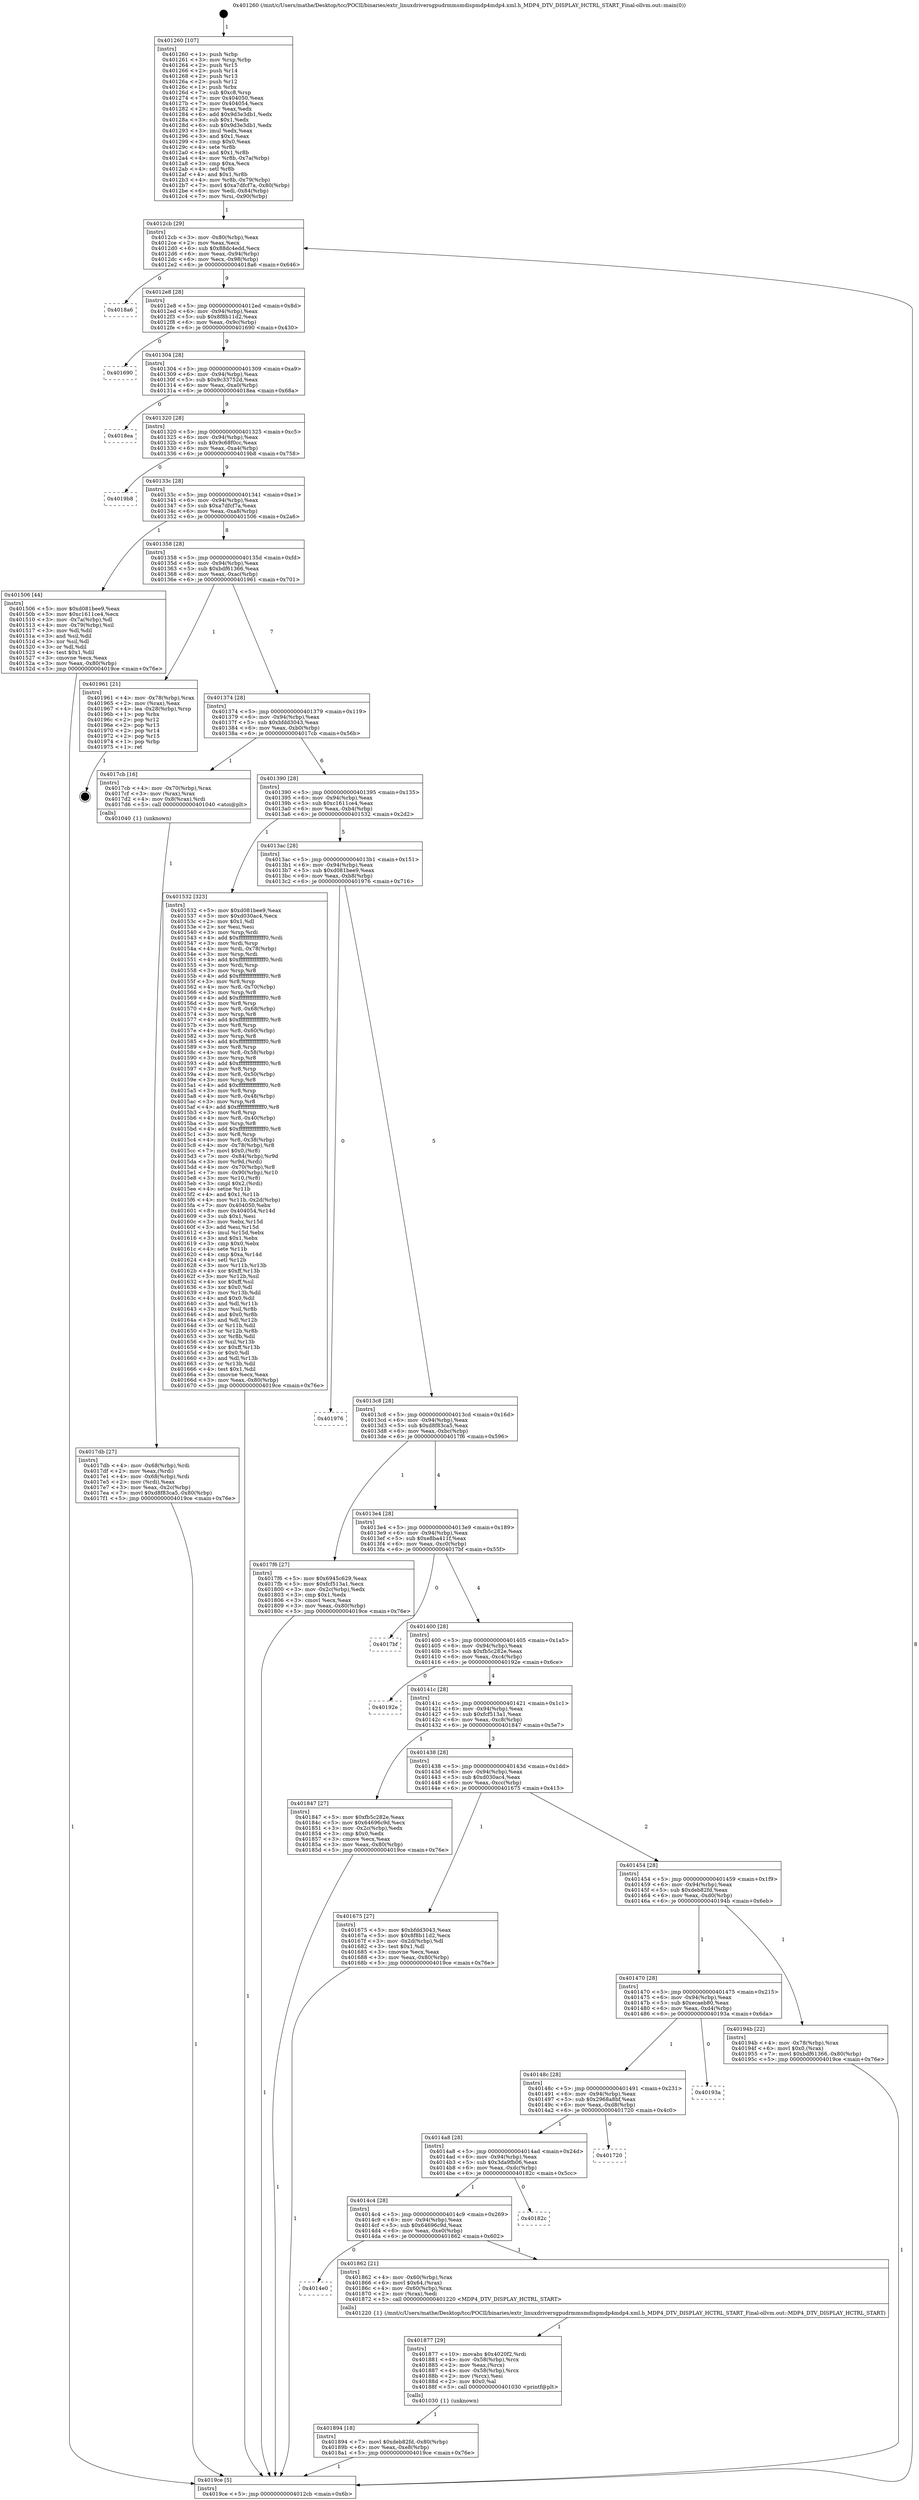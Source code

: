 digraph "0x401260" {
  label = "0x401260 (/mnt/c/Users/mathe/Desktop/tcc/POCII/binaries/extr_linuxdriversgpudrmmsmdispmdp4mdp4.xml.h_MDP4_DTV_DISPLAY_HCTRL_START_Final-ollvm.out::main(0))"
  labelloc = "t"
  node[shape=record]

  Entry [label="",width=0.3,height=0.3,shape=circle,fillcolor=black,style=filled]
  "0x4012cb" [label="{
     0x4012cb [29]\l
     | [instrs]\l
     &nbsp;&nbsp;0x4012cb \<+3\>: mov -0x80(%rbp),%eax\l
     &nbsp;&nbsp;0x4012ce \<+2\>: mov %eax,%ecx\l
     &nbsp;&nbsp;0x4012d0 \<+6\>: sub $0x88dc4edd,%ecx\l
     &nbsp;&nbsp;0x4012d6 \<+6\>: mov %eax,-0x94(%rbp)\l
     &nbsp;&nbsp;0x4012dc \<+6\>: mov %ecx,-0x98(%rbp)\l
     &nbsp;&nbsp;0x4012e2 \<+6\>: je 00000000004018a6 \<main+0x646\>\l
  }"]
  "0x4018a6" [label="{
     0x4018a6\l
  }", style=dashed]
  "0x4012e8" [label="{
     0x4012e8 [28]\l
     | [instrs]\l
     &nbsp;&nbsp;0x4012e8 \<+5\>: jmp 00000000004012ed \<main+0x8d\>\l
     &nbsp;&nbsp;0x4012ed \<+6\>: mov -0x94(%rbp),%eax\l
     &nbsp;&nbsp;0x4012f3 \<+5\>: sub $0x8f8b11d2,%eax\l
     &nbsp;&nbsp;0x4012f8 \<+6\>: mov %eax,-0x9c(%rbp)\l
     &nbsp;&nbsp;0x4012fe \<+6\>: je 0000000000401690 \<main+0x430\>\l
  }"]
  Exit [label="",width=0.3,height=0.3,shape=circle,fillcolor=black,style=filled,peripheries=2]
  "0x401690" [label="{
     0x401690\l
  }", style=dashed]
  "0x401304" [label="{
     0x401304 [28]\l
     | [instrs]\l
     &nbsp;&nbsp;0x401304 \<+5\>: jmp 0000000000401309 \<main+0xa9\>\l
     &nbsp;&nbsp;0x401309 \<+6\>: mov -0x94(%rbp),%eax\l
     &nbsp;&nbsp;0x40130f \<+5\>: sub $0x9c33752d,%eax\l
     &nbsp;&nbsp;0x401314 \<+6\>: mov %eax,-0xa0(%rbp)\l
     &nbsp;&nbsp;0x40131a \<+6\>: je 00000000004018ea \<main+0x68a\>\l
  }"]
  "0x401894" [label="{
     0x401894 [18]\l
     | [instrs]\l
     &nbsp;&nbsp;0x401894 \<+7\>: movl $0xdeb82fd,-0x80(%rbp)\l
     &nbsp;&nbsp;0x40189b \<+6\>: mov %eax,-0xe8(%rbp)\l
     &nbsp;&nbsp;0x4018a1 \<+5\>: jmp 00000000004019ce \<main+0x76e\>\l
  }"]
  "0x4018ea" [label="{
     0x4018ea\l
  }", style=dashed]
  "0x401320" [label="{
     0x401320 [28]\l
     | [instrs]\l
     &nbsp;&nbsp;0x401320 \<+5\>: jmp 0000000000401325 \<main+0xc5\>\l
     &nbsp;&nbsp;0x401325 \<+6\>: mov -0x94(%rbp),%eax\l
     &nbsp;&nbsp;0x40132b \<+5\>: sub $0x9c68f0cc,%eax\l
     &nbsp;&nbsp;0x401330 \<+6\>: mov %eax,-0xa4(%rbp)\l
     &nbsp;&nbsp;0x401336 \<+6\>: je 00000000004019b8 \<main+0x758\>\l
  }"]
  "0x401877" [label="{
     0x401877 [29]\l
     | [instrs]\l
     &nbsp;&nbsp;0x401877 \<+10\>: movabs $0x4020f2,%rdi\l
     &nbsp;&nbsp;0x401881 \<+4\>: mov -0x58(%rbp),%rcx\l
     &nbsp;&nbsp;0x401885 \<+2\>: mov %eax,(%rcx)\l
     &nbsp;&nbsp;0x401887 \<+4\>: mov -0x58(%rbp),%rcx\l
     &nbsp;&nbsp;0x40188b \<+2\>: mov (%rcx),%esi\l
     &nbsp;&nbsp;0x40188d \<+2\>: mov $0x0,%al\l
     &nbsp;&nbsp;0x40188f \<+5\>: call 0000000000401030 \<printf@plt\>\l
     | [calls]\l
     &nbsp;&nbsp;0x401030 \{1\} (unknown)\l
  }"]
  "0x4019b8" [label="{
     0x4019b8\l
  }", style=dashed]
  "0x40133c" [label="{
     0x40133c [28]\l
     | [instrs]\l
     &nbsp;&nbsp;0x40133c \<+5\>: jmp 0000000000401341 \<main+0xe1\>\l
     &nbsp;&nbsp;0x401341 \<+6\>: mov -0x94(%rbp),%eax\l
     &nbsp;&nbsp;0x401347 \<+5\>: sub $0xa7dfcf7a,%eax\l
     &nbsp;&nbsp;0x40134c \<+6\>: mov %eax,-0xa8(%rbp)\l
     &nbsp;&nbsp;0x401352 \<+6\>: je 0000000000401506 \<main+0x2a6\>\l
  }"]
  "0x4014e0" [label="{
     0x4014e0\l
  }", style=dashed]
  "0x401506" [label="{
     0x401506 [44]\l
     | [instrs]\l
     &nbsp;&nbsp;0x401506 \<+5\>: mov $0xd081bee9,%eax\l
     &nbsp;&nbsp;0x40150b \<+5\>: mov $0xc1611ce4,%ecx\l
     &nbsp;&nbsp;0x401510 \<+3\>: mov -0x7a(%rbp),%dl\l
     &nbsp;&nbsp;0x401513 \<+4\>: mov -0x79(%rbp),%sil\l
     &nbsp;&nbsp;0x401517 \<+3\>: mov %dl,%dil\l
     &nbsp;&nbsp;0x40151a \<+3\>: and %sil,%dil\l
     &nbsp;&nbsp;0x40151d \<+3\>: xor %sil,%dl\l
     &nbsp;&nbsp;0x401520 \<+3\>: or %dl,%dil\l
     &nbsp;&nbsp;0x401523 \<+4\>: test $0x1,%dil\l
     &nbsp;&nbsp;0x401527 \<+3\>: cmovne %ecx,%eax\l
     &nbsp;&nbsp;0x40152a \<+3\>: mov %eax,-0x80(%rbp)\l
     &nbsp;&nbsp;0x40152d \<+5\>: jmp 00000000004019ce \<main+0x76e\>\l
  }"]
  "0x401358" [label="{
     0x401358 [28]\l
     | [instrs]\l
     &nbsp;&nbsp;0x401358 \<+5\>: jmp 000000000040135d \<main+0xfd\>\l
     &nbsp;&nbsp;0x40135d \<+6\>: mov -0x94(%rbp),%eax\l
     &nbsp;&nbsp;0x401363 \<+5\>: sub $0xbdf61366,%eax\l
     &nbsp;&nbsp;0x401368 \<+6\>: mov %eax,-0xac(%rbp)\l
     &nbsp;&nbsp;0x40136e \<+6\>: je 0000000000401961 \<main+0x701\>\l
  }"]
  "0x4019ce" [label="{
     0x4019ce [5]\l
     | [instrs]\l
     &nbsp;&nbsp;0x4019ce \<+5\>: jmp 00000000004012cb \<main+0x6b\>\l
  }"]
  "0x401260" [label="{
     0x401260 [107]\l
     | [instrs]\l
     &nbsp;&nbsp;0x401260 \<+1\>: push %rbp\l
     &nbsp;&nbsp;0x401261 \<+3\>: mov %rsp,%rbp\l
     &nbsp;&nbsp;0x401264 \<+2\>: push %r15\l
     &nbsp;&nbsp;0x401266 \<+2\>: push %r14\l
     &nbsp;&nbsp;0x401268 \<+2\>: push %r13\l
     &nbsp;&nbsp;0x40126a \<+2\>: push %r12\l
     &nbsp;&nbsp;0x40126c \<+1\>: push %rbx\l
     &nbsp;&nbsp;0x40126d \<+7\>: sub $0xc8,%rsp\l
     &nbsp;&nbsp;0x401274 \<+7\>: mov 0x404050,%eax\l
     &nbsp;&nbsp;0x40127b \<+7\>: mov 0x404054,%ecx\l
     &nbsp;&nbsp;0x401282 \<+2\>: mov %eax,%edx\l
     &nbsp;&nbsp;0x401284 \<+6\>: add $0x9d3e3db1,%edx\l
     &nbsp;&nbsp;0x40128a \<+3\>: sub $0x1,%edx\l
     &nbsp;&nbsp;0x40128d \<+6\>: sub $0x9d3e3db1,%edx\l
     &nbsp;&nbsp;0x401293 \<+3\>: imul %edx,%eax\l
     &nbsp;&nbsp;0x401296 \<+3\>: and $0x1,%eax\l
     &nbsp;&nbsp;0x401299 \<+3\>: cmp $0x0,%eax\l
     &nbsp;&nbsp;0x40129c \<+4\>: sete %r8b\l
     &nbsp;&nbsp;0x4012a0 \<+4\>: and $0x1,%r8b\l
     &nbsp;&nbsp;0x4012a4 \<+4\>: mov %r8b,-0x7a(%rbp)\l
     &nbsp;&nbsp;0x4012a8 \<+3\>: cmp $0xa,%ecx\l
     &nbsp;&nbsp;0x4012ab \<+4\>: setl %r8b\l
     &nbsp;&nbsp;0x4012af \<+4\>: and $0x1,%r8b\l
     &nbsp;&nbsp;0x4012b3 \<+4\>: mov %r8b,-0x79(%rbp)\l
     &nbsp;&nbsp;0x4012b7 \<+7\>: movl $0xa7dfcf7a,-0x80(%rbp)\l
     &nbsp;&nbsp;0x4012be \<+6\>: mov %edi,-0x84(%rbp)\l
     &nbsp;&nbsp;0x4012c4 \<+7\>: mov %rsi,-0x90(%rbp)\l
  }"]
  "0x401862" [label="{
     0x401862 [21]\l
     | [instrs]\l
     &nbsp;&nbsp;0x401862 \<+4\>: mov -0x60(%rbp),%rax\l
     &nbsp;&nbsp;0x401866 \<+6\>: movl $0x64,(%rax)\l
     &nbsp;&nbsp;0x40186c \<+4\>: mov -0x60(%rbp),%rax\l
     &nbsp;&nbsp;0x401870 \<+2\>: mov (%rax),%edi\l
     &nbsp;&nbsp;0x401872 \<+5\>: call 0000000000401220 \<MDP4_DTV_DISPLAY_HCTRL_START\>\l
     | [calls]\l
     &nbsp;&nbsp;0x401220 \{1\} (/mnt/c/Users/mathe/Desktop/tcc/POCII/binaries/extr_linuxdriversgpudrmmsmdispmdp4mdp4.xml.h_MDP4_DTV_DISPLAY_HCTRL_START_Final-ollvm.out::MDP4_DTV_DISPLAY_HCTRL_START)\l
  }"]
  "0x401961" [label="{
     0x401961 [21]\l
     | [instrs]\l
     &nbsp;&nbsp;0x401961 \<+4\>: mov -0x78(%rbp),%rax\l
     &nbsp;&nbsp;0x401965 \<+2\>: mov (%rax),%eax\l
     &nbsp;&nbsp;0x401967 \<+4\>: lea -0x28(%rbp),%rsp\l
     &nbsp;&nbsp;0x40196b \<+1\>: pop %rbx\l
     &nbsp;&nbsp;0x40196c \<+2\>: pop %r12\l
     &nbsp;&nbsp;0x40196e \<+2\>: pop %r13\l
     &nbsp;&nbsp;0x401970 \<+2\>: pop %r14\l
     &nbsp;&nbsp;0x401972 \<+2\>: pop %r15\l
     &nbsp;&nbsp;0x401974 \<+1\>: pop %rbp\l
     &nbsp;&nbsp;0x401975 \<+1\>: ret\l
  }"]
  "0x401374" [label="{
     0x401374 [28]\l
     | [instrs]\l
     &nbsp;&nbsp;0x401374 \<+5\>: jmp 0000000000401379 \<main+0x119\>\l
     &nbsp;&nbsp;0x401379 \<+6\>: mov -0x94(%rbp),%eax\l
     &nbsp;&nbsp;0x40137f \<+5\>: sub $0xbfdd3043,%eax\l
     &nbsp;&nbsp;0x401384 \<+6\>: mov %eax,-0xb0(%rbp)\l
     &nbsp;&nbsp;0x40138a \<+6\>: je 00000000004017cb \<main+0x56b\>\l
  }"]
  "0x4014c4" [label="{
     0x4014c4 [28]\l
     | [instrs]\l
     &nbsp;&nbsp;0x4014c4 \<+5\>: jmp 00000000004014c9 \<main+0x269\>\l
     &nbsp;&nbsp;0x4014c9 \<+6\>: mov -0x94(%rbp),%eax\l
     &nbsp;&nbsp;0x4014cf \<+5\>: sub $0x64696c9d,%eax\l
     &nbsp;&nbsp;0x4014d4 \<+6\>: mov %eax,-0xe0(%rbp)\l
     &nbsp;&nbsp;0x4014da \<+6\>: je 0000000000401862 \<main+0x602\>\l
  }"]
  "0x4017cb" [label="{
     0x4017cb [16]\l
     | [instrs]\l
     &nbsp;&nbsp;0x4017cb \<+4\>: mov -0x70(%rbp),%rax\l
     &nbsp;&nbsp;0x4017cf \<+3\>: mov (%rax),%rax\l
     &nbsp;&nbsp;0x4017d2 \<+4\>: mov 0x8(%rax),%rdi\l
     &nbsp;&nbsp;0x4017d6 \<+5\>: call 0000000000401040 \<atoi@plt\>\l
     | [calls]\l
     &nbsp;&nbsp;0x401040 \{1\} (unknown)\l
  }"]
  "0x401390" [label="{
     0x401390 [28]\l
     | [instrs]\l
     &nbsp;&nbsp;0x401390 \<+5\>: jmp 0000000000401395 \<main+0x135\>\l
     &nbsp;&nbsp;0x401395 \<+6\>: mov -0x94(%rbp),%eax\l
     &nbsp;&nbsp;0x40139b \<+5\>: sub $0xc1611ce4,%eax\l
     &nbsp;&nbsp;0x4013a0 \<+6\>: mov %eax,-0xb4(%rbp)\l
     &nbsp;&nbsp;0x4013a6 \<+6\>: je 0000000000401532 \<main+0x2d2\>\l
  }"]
  "0x40182c" [label="{
     0x40182c\l
  }", style=dashed]
  "0x401532" [label="{
     0x401532 [323]\l
     | [instrs]\l
     &nbsp;&nbsp;0x401532 \<+5\>: mov $0xd081bee9,%eax\l
     &nbsp;&nbsp;0x401537 \<+5\>: mov $0xd030ac4,%ecx\l
     &nbsp;&nbsp;0x40153c \<+2\>: mov $0x1,%dl\l
     &nbsp;&nbsp;0x40153e \<+2\>: xor %esi,%esi\l
     &nbsp;&nbsp;0x401540 \<+3\>: mov %rsp,%rdi\l
     &nbsp;&nbsp;0x401543 \<+4\>: add $0xfffffffffffffff0,%rdi\l
     &nbsp;&nbsp;0x401547 \<+3\>: mov %rdi,%rsp\l
     &nbsp;&nbsp;0x40154a \<+4\>: mov %rdi,-0x78(%rbp)\l
     &nbsp;&nbsp;0x40154e \<+3\>: mov %rsp,%rdi\l
     &nbsp;&nbsp;0x401551 \<+4\>: add $0xfffffffffffffff0,%rdi\l
     &nbsp;&nbsp;0x401555 \<+3\>: mov %rdi,%rsp\l
     &nbsp;&nbsp;0x401558 \<+3\>: mov %rsp,%r8\l
     &nbsp;&nbsp;0x40155b \<+4\>: add $0xfffffffffffffff0,%r8\l
     &nbsp;&nbsp;0x40155f \<+3\>: mov %r8,%rsp\l
     &nbsp;&nbsp;0x401562 \<+4\>: mov %r8,-0x70(%rbp)\l
     &nbsp;&nbsp;0x401566 \<+3\>: mov %rsp,%r8\l
     &nbsp;&nbsp;0x401569 \<+4\>: add $0xfffffffffffffff0,%r8\l
     &nbsp;&nbsp;0x40156d \<+3\>: mov %r8,%rsp\l
     &nbsp;&nbsp;0x401570 \<+4\>: mov %r8,-0x68(%rbp)\l
     &nbsp;&nbsp;0x401574 \<+3\>: mov %rsp,%r8\l
     &nbsp;&nbsp;0x401577 \<+4\>: add $0xfffffffffffffff0,%r8\l
     &nbsp;&nbsp;0x40157b \<+3\>: mov %r8,%rsp\l
     &nbsp;&nbsp;0x40157e \<+4\>: mov %r8,-0x60(%rbp)\l
     &nbsp;&nbsp;0x401582 \<+3\>: mov %rsp,%r8\l
     &nbsp;&nbsp;0x401585 \<+4\>: add $0xfffffffffffffff0,%r8\l
     &nbsp;&nbsp;0x401589 \<+3\>: mov %r8,%rsp\l
     &nbsp;&nbsp;0x40158c \<+4\>: mov %r8,-0x58(%rbp)\l
     &nbsp;&nbsp;0x401590 \<+3\>: mov %rsp,%r8\l
     &nbsp;&nbsp;0x401593 \<+4\>: add $0xfffffffffffffff0,%r8\l
     &nbsp;&nbsp;0x401597 \<+3\>: mov %r8,%rsp\l
     &nbsp;&nbsp;0x40159a \<+4\>: mov %r8,-0x50(%rbp)\l
     &nbsp;&nbsp;0x40159e \<+3\>: mov %rsp,%r8\l
     &nbsp;&nbsp;0x4015a1 \<+4\>: add $0xfffffffffffffff0,%r8\l
     &nbsp;&nbsp;0x4015a5 \<+3\>: mov %r8,%rsp\l
     &nbsp;&nbsp;0x4015a8 \<+4\>: mov %r8,-0x48(%rbp)\l
     &nbsp;&nbsp;0x4015ac \<+3\>: mov %rsp,%r8\l
     &nbsp;&nbsp;0x4015af \<+4\>: add $0xfffffffffffffff0,%r8\l
     &nbsp;&nbsp;0x4015b3 \<+3\>: mov %r8,%rsp\l
     &nbsp;&nbsp;0x4015b6 \<+4\>: mov %r8,-0x40(%rbp)\l
     &nbsp;&nbsp;0x4015ba \<+3\>: mov %rsp,%r8\l
     &nbsp;&nbsp;0x4015bd \<+4\>: add $0xfffffffffffffff0,%r8\l
     &nbsp;&nbsp;0x4015c1 \<+3\>: mov %r8,%rsp\l
     &nbsp;&nbsp;0x4015c4 \<+4\>: mov %r8,-0x38(%rbp)\l
     &nbsp;&nbsp;0x4015c8 \<+4\>: mov -0x78(%rbp),%r8\l
     &nbsp;&nbsp;0x4015cc \<+7\>: movl $0x0,(%r8)\l
     &nbsp;&nbsp;0x4015d3 \<+7\>: mov -0x84(%rbp),%r9d\l
     &nbsp;&nbsp;0x4015da \<+3\>: mov %r9d,(%rdi)\l
     &nbsp;&nbsp;0x4015dd \<+4\>: mov -0x70(%rbp),%r8\l
     &nbsp;&nbsp;0x4015e1 \<+7\>: mov -0x90(%rbp),%r10\l
     &nbsp;&nbsp;0x4015e8 \<+3\>: mov %r10,(%r8)\l
     &nbsp;&nbsp;0x4015eb \<+3\>: cmpl $0x2,(%rdi)\l
     &nbsp;&nbsp;0x4015ee \<+4\>: setne %r11b\l
     &nbsp;&nbsp;0x4015f2 \<+4\>: and $0x1,%r11b\l
     &nbsp;&nbsp;0x4015f6 \<+4\>: mov %r11b,-0x2d(%rbp)\l
     &nbsp;&nbsp;0x4015fa \<+7\>: mov 0x404050,%ebx\l
     &nbsp;&nbsp;0x401601 \<+8\>: mov 0x404054,%r14d\l
     &nbsp;&nbsp;0x401609 \<+3\>: sub $0x1,%esi\l
     &nbsp;&nbsp;0x40160c \<+3\>: mov %ebx,%r15d\l
     &nbsp;&nbsp;0x40160f \<+3\>: add %esi,%r15d\l
     &nbsp;&nbsp;0x401612 \<+4\>: imul %r15d,%ebx\l
     &nbsp;&nbsp;0x401616 \<+3\>: and $0x1,%ebx\l
     &nbsp;&nbsp;0x401619 \<+3\>: cmp $0x0,%ebx\l
     &nbsp;&nbsp;0x40161c \<+4\>: sete %r11b\l
     &nbsp;&nbsp;0x401620 \<+4\>: cmp $0xa,%r14d\l
     &nbsp;&nbsp;0x401624 \<+4\>: setl %r12b\l
     &nbsp;&nbsp;0x401628 \<+3\>: mov %r11b,%r13b\l
     &nbsp;&nbsp;0x40162b \<+4\>: xor $0xff,%r13b\l
     &nbsp;&nbsp;0x40162f \<+3\>: mov %r12b,%sil\l
     &nbsp;&nbsp;0x401632 \<+4\>: xor $0xff,%sil\l
     &nbsp;&nbsp;0x401636 \<+3\>: xor $0x0,%dl\l
     &nbsp;&nbsp;0x401639 \<+3\>: mov %r13b,%dil\l
     &nbsp;&nbsp;0x40163c \<+4\>: and $0x0,%dil\l
     &nbsp;&nbsp;0x401640 \<+3\>: and %dl,%r11b\l
     &nbsp;&nbsp;0x401643 \<+3\>: mov %sil,%r8b\l
     &nbsp;&nbsp;0x401646 \<+4\>: and $0x0,%r8b\l
     &nbsp;&nbsp;0x40164a \<+3\>: and %dl,%r12b\l
     &nbsp;&nbsp;0x40164d \<+3\>: or %r11b,%dil\l
     &nbsp;&nbsp;0x401650 \<+3\>: or %r12b,%r8b\l
     &nbsp;&nbsp;0x401653 \<+3\>: xor %r8b,%dil\l
     &nbsp;&nbsp;0x401656 \<+3\>: or %sil,%r13b\l
     &nbsp;&nbsp;0x401659 \<+4\>: xor $0xff,%r13b\l
     &nbsp;&nbsp;0x40165d \<+3\>: or $0x0,%dl\l
     &nbsp;&nbsp;0x401660 \<+3\>: and %dl,%r13b\l
     &nbsp;&nbsp;0x401663 \<+3\>: or %r13b,%dil\l
     &nbsp;&nbsp;0x401666 \<+4\>: test $0x1,%dil\l
     &nbsp;&nbsp;0x40166a \<+3\>: cmovne %ecx,%eax\l
     &nbsp;&nbsp;0x40166d \<+3\>: mov %eax,-0x80(%rbp)\l
     &nbsp;&nbsp;0x401670 \<+5\>: jmp 00000000004019ce \<main+0x76e\>\l
  }"]
  "0x4013ac" [label="{
     0x4013ac [28]\l
     | [instrs]\l
     &nbsp;&nbsp;0x4013ac \<+5\>: jmp 00000000004013b1 \<main+0x151\>\l
     &nbsp;&nbsp;0x4013b1 \<+6\>: mov -0x94(%rbp),%eax\l
     &nbsp;&nbsp;0x4013b7 \<+5\>: sub $0xd081bee9,%eax\l
     &nbsp;&nbsp;0x4013bc \<+6\>: mov %eax,-0xb8(%rbp)\l
     &nbsp;&nbsp;0x4013c2 \<+6\>: je 0000000000401976 \<main+0x716\>\l
  }"]
  "0x4014a8" [label="{
     0x4014a8 [28]\l
     | [instrs]\l
     &nbsp;&nbsp;0x4014a8 \<+5\>: jmp 00000000004014ad \<main+0x24d\>\l
     &nbsp;&nbsp;0x4014ad \<+6\>: mov -0x94(%rbp),%eax\l
     &nbsp;&nbsp;0x4014b3 \<+5\>: sub $0x3da9fb06,%eax\l
     &nbsp;&nbsp;0x4014b8 \<+6\>: mov %eax,-0xdc(%rbp)\l
     &nbsp;&nbsp;0x4014be \<+6\>: je 000000000040182c \<main+0x5cc\>\l
  }"]
  "0x401720" [label="{
     0x401720\l
  }", style=dashed]
  "0x401976" [label="{
     0x401976\l
  }", style=dashed]
  "0x4013c8" [label="{
     0x4013c8 [28]\l
     | [instrs]\l
     &nbsp;&nbsp;0x4013c8 \<+5\>: jmp 00000000004013cd \<main+0x16d\>\l
     &nbsp;&nbsp;0x4013cd \<+6\>: mov -0x94(%rbp),%eax\l
     &nbsp;&nbsp;0x4013d3 \<+5\>: sub $0xd8f83ca5,%eax\l
     &nbsp;&nbsp;0x4013d8 \<+6\>: mov %eax,-0xbc(%rbp)\l
     &nbsp;&nbsp;0x4013de \<+6\>: je 00000000004017f6 \<main+0x596\>\l
  }"]
  "0x40148c" [label="{
     0x40148c [28]\l
     | [instrs]\l
     &nbsp;&nbsp;0x40148c \<+5\>: jmp 0000000000401491 \<main+0x231\>\l
     &nbsp;&nbsp;0x401491 \<+6\>: mov -0x94(%rbp),%eax\l
     &nbsp;&nbsp;0x401497 \<+5\>: sub $0x2968a8bf,%eax\l
     &nbsp;&nbsp;0x40149c \<+6\>: mov %eax,-0xd8(%rbp)\l
     &nbsp;&nbsp;0x4014a2 \<+6\>: je 0000000000401720 \<main+0x4c0\>\l
  }"]
  "0x4017f6" [label="{
     0x4017f6 [27]\l
     | [instrs]\l
     &nbsp;&nbsp;0x4017f6 \<+5\>: mov $0x6945c629,%eax\l
     &nbsp;&nbsp;0x4017fb \<+5\>: mov $0xfcf513a1,%ecx\l
     &nbsp;&nbsp;0x401800 \<+3\>: mov -0x2c(%rbp),%edx\l
     &nbsp;&nbsp;0x401803 \<+3\>: cmp $0x1,%edx\l
     &nbsp;&nbsp;0x401806 \<+3\>: cmovl %ecx,%eax\l
     &nbsp;&nbsp;0x401809 \<+3\>: mov %eax,-0x80(%rbp)\l
     &nbsp;&nbsp;0x40180c \<+5\>: jmp 00000000004019ce \<main+0x76e\>\l
  }"]
  "0x4013e4" [label="{
     0x4013e4 [28]\l
     | [instrs]\l
     &nbsp;&nbsp;0x4013e4 \<+5\>: jmp 00000000004013e9 \<main+0x189\>\l
     &nbsp;&nbsp;0x4013e9 \<+6\>: mov -0x94(%rbp),%eax\l
     &nbsp;&nbsp;0x4013ef \<+5\>: sub $0xe8ba411f,%eax\l
     &nbsp;&nbsp;0x4013f4 \<+6\>: mov %eax,-0xc0(%rbp)\l
     &nbsp;&nbsp;0x4013fa \<+6\>: je 00000000004017bf \<main+0x55f\>\l
  }"]
  "0x40193a" [label="{
     0x40193a\l
  }", style=dashed]
  "0x4017bf" [label="{
     0x4017bf\l
  }", style=dashed]
  "0x401400" [label="{
     0x401400 [28]\l
     | [instrs]\l
     &nbsp;&nbsp;0x401400 \<+5\>: jmp 0000000000401405 \<main+0x1a5\>\l
     &nbsp;&nbsp;0x401405 \<+6\>: mov -0x94(%rbp),%eax\l
     &nbsp;&nbsp;0x40140b \<+5\>: sub $0xfb5c282e,%eax\l
     &nbsp;&nbsp;0x401410 \<+6\>: mov %eax,-0xc4(%rbp)\l
     &nbsp;&nbsp;0x401416 \<+6\>: je 000000000040192e \<main+0x6ce\>\l
  }"]
  "0x401470" [label="{
     0x401470 [28]\l
     | [instrs]\l
     &nbsp;&nbsp;0x401470 \<+5\>: jmp 0000000000401475 \<main+0x215\>\l
     &nbsp;&nbsp;0x401475 \<+6\>: mov -0x94(%rbp),%eax\l
     &nbsp;&nbsp;0x40147b \<+5\>: sub $0xecaeb80,%eax\l
     &nbsp;&nbsp;0x401480 \<+6\>: mov %eax,-0xd4(%rbp)\l
     &nbsp;&nbsp;0x401486 \<+6\>: je 000000000040193a \<main+0x6da\>\l
  }"]
  "0x40192e" [label="{
     0x40192e\l
  }", style=dashed]
  "0x40141c" [label="{
     0x40141c [28]\l
     | [instrs]\l
     &nbsp;&nbsp;0x40141c \<+5\>: jmp 0000000000401421 \<main+0x1c1\>\l
     &nbsp;&nbsp;0x401421 \<+6\>: mov -0x94(%rbp),%eax\l
     &nbsp;&nbsp;0x401427 \<+5\>: sub $0xfcf513a1,%eax\l
     &nbsp;&nbsp;0x40142c \<+6\>: mov %eax,-0xc8(%rbp)\l
     &nbsp;&nbsp;0x401432 \<+6\>: je 0000000000401847 \<main+0x5e7\>\l
  }"]
  "0x40194b" [label="{
     0x40194b [22]\l
     | [instrs]\l
     &nbsp;&nbsp;0x40194b \<+4\>: mov -0x78(%rbp),%rax\l
     &nbsp;&nbsp;0x40194f \<+6\>: movl $0x0,(%rax)\l
     &nbsp;&nbsp;0x401955 \<+7\>: movl $0xbdf61366,-0x80(%rbp)\l
     &nbsp;&nbsp;0x40195c \<+5\>: jmp 00000000004019ce \<main+0x76e\>\l
  }"]
  "0x401847" [label="{
     0x401847 [27]\l
     | [instrs]\l
     &nbsp;&nbsp;0x401847 \<+5\>: mov $0xfb5c282e,%eax\l
     &nbsp;&nbsp;0x40184c \<+5\>: mov $0x64696c9d,%ecx\l
     &nbsp;&nbsp;0x401851 \<+3\>: mov -0x2c(%rbp),%edx\l
     &nbsp;&nbsp;0x401854 \<+3\>: cmp $0x0,%edx\l
     &nbsp;&nbsp;0x401857 \<+3\>: cmove %ecx,%eax\l
     &nbsp;&nbsp;0x40185a \<+3\>: mov %eax,-0x80(%rbp)\l
     &nbsp;&nbsp;0x40185d \<+5\>: jmp 00000000004019ce \<main+0x76e\>\l
  }"]
  "0x401438" [label="{
     0x401438 [28]\l
     | [instrs]\l
     &nbsp;&nbsp;0x401438 \<+5\>: jmp 000000000040143d \<main+0x1dd\>\l
     &nbsp;&nbsp;0x40143d \<+6\>: mov -0x94(%rbp),%eax\l
     &nbsp;&nbsp;0x401443 \<+5\>: sub $0xd030ac4,%eax\l
     &nbsp;&nbsp;0x401448 \<+6\>: mov %eax,-0xcc(%rbp)\l
     &nbsp;&nbsp;0x40144e \<+6\>: je 0000000000401675 \<main+0x415\>\l
  }"]
  "0x4017db" [label="{
     0x4017db [27]\l
     | [instrs]\l
     &nbsp;&nbsp;0x4017db \<+4\>: mov -0x68(%rbp),%rdi\l
     &nbsp;&nbsp;0x4017df \<+2\>: mov %eax,(%rdi)\l
     &nbsp;&nbsp;0x4017e1 \<+4\>: mov -0x68(%rbp),%rdi\l
     &nbsp;&nbsp;0x4017e5 \<+2\>: mov (%rdi),%eax\l
     &nbsp;&nbsp;0x4017e7 \<+3\>: mov %eax,-0x2c(%rbp)\l
     &nbsp;&nbsp;0x4017ea \<+7\>: movl $0xd8f83ca5,-0x80(%rbp)\l
     &nbsp;&nbsp;0x4017f1 \<+5\>: jmp 00000000004019ce \<main+0x76e\>\l
  }"]
  "0x401675" [label="{
     0x401675 [27]\l
     | [instrs]\l
     &nbsp;&nbsp;0x401675 \<+5\>: mov $0xbfdd3043,%eax\l
     &nbsp;&nbsp;0x40167a \<+5\>: mov $0x8f8b11d2,%ecx\l
     &nbsp;&nbsp;0x40167f \<+3\>: mov -0x2d(%rbp),%dl\l
     &nbsp;&nbsp;0x401682 \<+3\>: test $0x1,%dl\l
     &nbsp;&nbsp;0x401685 \<+3\>: cmovne %ecx,%eax\l
     &nbsp;&nbsp;0x401688 \<+3\>: mov %eax,-0x80(%rbp)\l
     &nbsp;&nbsp;0x40168b \<+5\>: jmp 00000000004019ce \<main+0x76e\>\l
  }"]
  "0x401454" [label="{
     0x401454 [28]\l
     | [instrs]\l
     &nbsp;&nbsp;0x401454 \<+5\>: jmp 0000000000401459 \<main+0x1f9\>\l
     &nbsp;&nbsp;0x401459 \<+6\>: mov -0x94(%rbp),%eax\l
     &nbsp;&nbsp;0x40145f \<+5\>: sub $0xdeb82fd,%eax\l
     &nbsp;&nbsp;0x401464 \<+6\>: mov %eax,-0xd0(%rbp)\l
     &nbsp;&nbsp;0x40146a \<+6\>: je 000000000040194b \<main+0x6eb\>\l
  }"]
  Entry -> "0x401260" [label=" 1"]
  "0x4012cb" -> "0x4018a6" [label=" 0"]
  "0x4012cb" -> "0x4012e8" [label=" 9"]
  "0x401961" -> Exit [label=" 1"]
  "0x4012e8" -> "0x401690" [label=" 0"]
  "0x4012e8" -> "0x401304" [label=" 9"]
  "0x40194b" -> "0x4019ce" [label=" 1"]
  "0x401304" -> "0x4018ea" [label=" 0"]
  "0x401304" -> "0x401320" [label=" 9"]
  "0x401894" -> "0x4019ce" [label=" 1"]
  "0x401320" -> "0x4019b8" [label=" 0"]
  "0x401320" -> "0x40133c" [label=" 9"]
  "0x401877" -> "0x401894" [label=" 1"]
  "0x40133c" -> "0x401506" [label=" 1"]
  "0x40133c" -> "0x401358" [label=" 8"]
  "0x401506" -> "0x4019ce" [label=" 1"]
  "0x401260" -> "0x4012cb" [label=" 1"]
  "0x4019ce" -> "0x4012cb" [label=" 8"]
  "0x401862" -> "0x401877" [label=" 1"]
  "0x401358" -> "0x401961" [label=" 1"]
  "0x401358" -> "0x401374" [label=" 7"]
  "0x4014c4" -> "0x4014e0" [label=" 0"]
  "0x401374" -> "0x4017cb" [label=" 1"]
  "0x401374" -> "0x401390" [label=" 6"]
  "0x4014c4" -> "0x401862" [label=" 1"]
  "0x401390" -> "0x401532" [label=" 1"]
  "0x401390" -> "0x4013ac" [label=" 5"]
  "0x4014a8" -> "0x4014c4" [label=" 1"]
  "0x401532" -> "0x4019ce" [label=" 1"]
  "0x4014a8" -> "0x40182c" [label=" 0"]
  "0x4013ac" -> "0x401976" [label=" 0"]
  "0x4013ac" -> "0x4013c8" [label=" 5"]
  "0x40148c" -> "0x4014a8" [label=" 1"]
  "0x4013c8" -> "0x4017f6" [label=" 1"]
  "0x4013c8" -> "0x4013e4" [label=" 4"]
  "0x40148c" -> "0x401720" [label=" 0"]
  "0x4013e4" -> "0x4017bf" [label=" 0"]
  "0x4013e4" -> "0x401400" [label=" 4"]
  "0x401470" -> "0x40148c" [label=" 1"]
  "0x401400" -> "0x40192e" [label=" 0"]
  "0x401400" -> "0x40141c" [label=" 4"]
  "0x401470" -> "0x40193a" [label=" 0"]
  "0x40141c" -> "0x401847" [label=" 1"]
  "0x40141c" -> "0x401438" [label=" 3"]
  "0x401454" -> "0x401470" [label=" 1"]
  "0x401438" -> "0x401675" [label=" 1"]
  "0x401438" -> "0x401454" [label=" 2"]
  "0x401675" -> "0x4019ce" [label=" 1"]
  "0x4017cb" -> "0x4017db" [label=" 1"]
  "0x4017db" -> "0x4019ce" [label=" 1"]
  "0x4017f6" -> "0x4019ce" [label=" 1"]
  "0x401847" -> "0x4019ce" [label=" 1"]
  "0x401454" -> "0x40194b" [label=" 1"]
}
